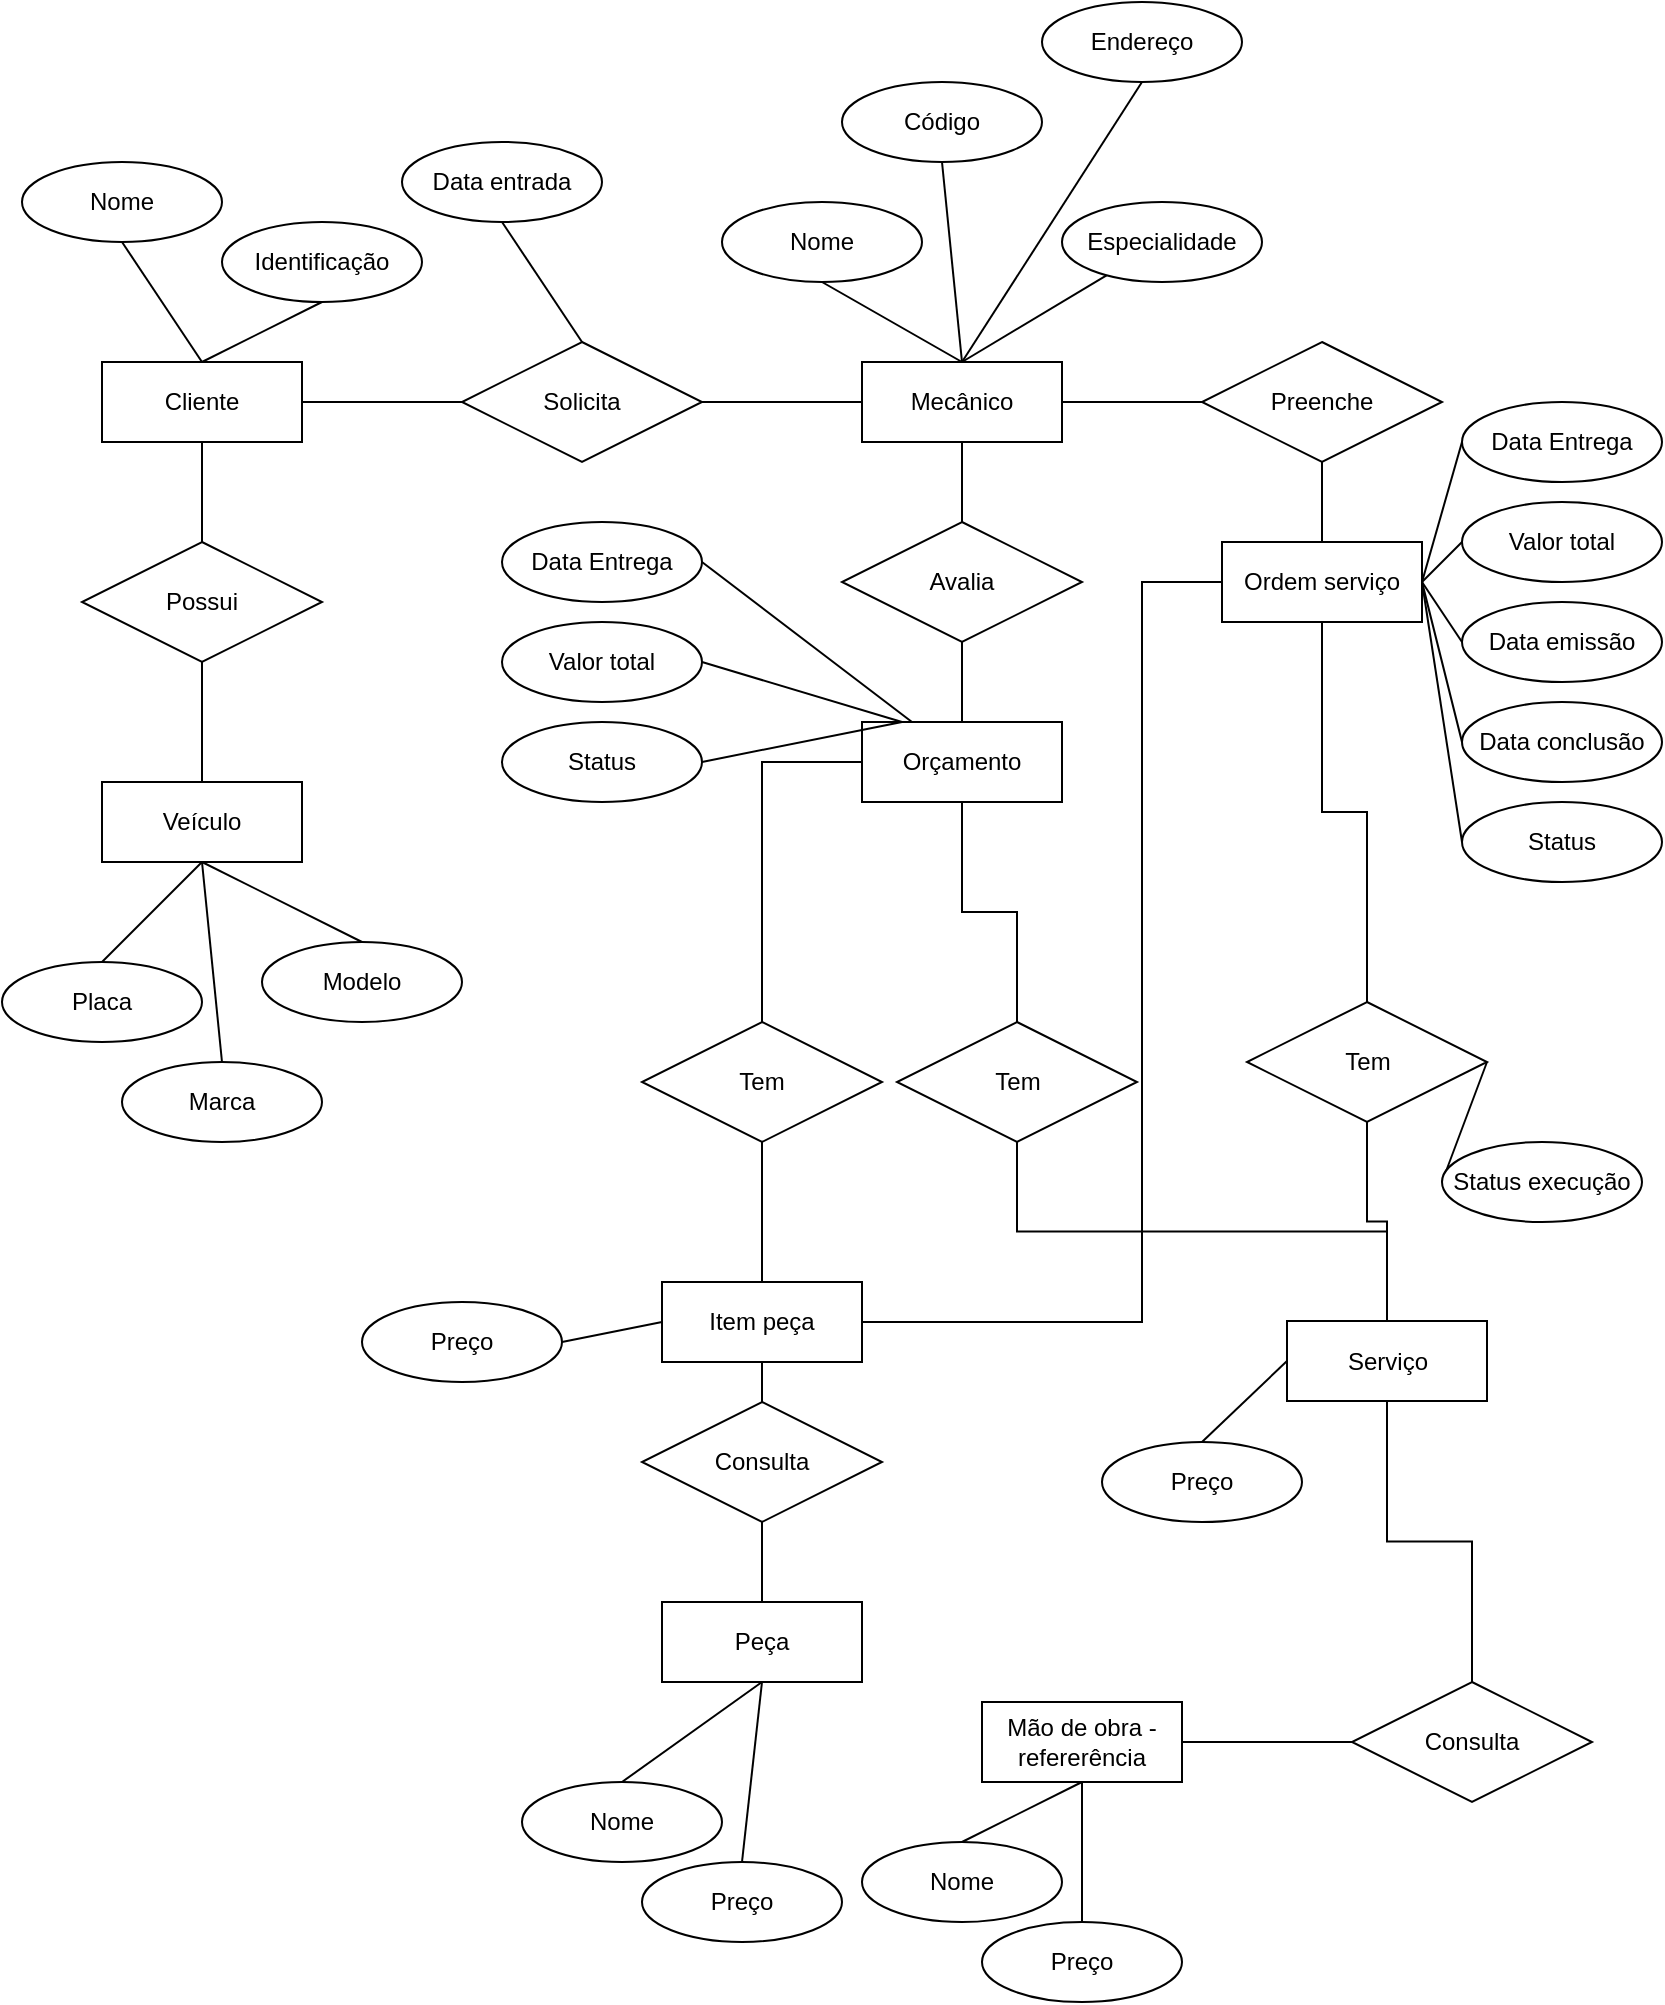 <mxfile version="20.3.3" type="device"><diagram id="R2lEEEUBdFMjLlhIrx00" name="Page-1"><mxGraphModel dx="1038" dy="536" grid="1" gridSize="10" guides="1" tooltips="1" connect="1" arrows="1" fold="1" page="1" pageScale="1" pageWidth="850" pageHeight="1100" math="0" shadow="0" extFonts="Permanent Marker^https://fonts.googleapis.com/css?family=Permanent+Marker"><root><mxCell id="0"/><mxCell id="1" parent="0"/><mxCell id="s8jW-OHRaYfjpsG_a97P-110" style="edgeStyle=orthogonalEdgeStyle;rounded=0;orthogonalLoop=1;jettySize=auto;html=1;exitX=0.5;exitY=1;exitDx=0;exitDy=0;entryX=0.5;entryY=0;entryDx=0;entryDy=0;endArrow=none;endFill=0;" edge="1" parent="1" source="s8jW-OHRaYfjpsG_a97P-1" target="s8jW-OHRaYfjpsG_a97P-109"><mxGeometry relative="1" as="geometry"/></mxCell><mxCell id="s8jW-OHRaYfjpsG_a97P-1" value="Ordem serviço" style="whiteSpace=wrap;html=1;align=center;" vertex="1" parent="1"><mxGeometry x="620" y="290" width="100" height="40" as="geometry"/></mxCell><mxCell id="s8jW-OHRaYfjpsG_a97P-10" style="edgeStyle=orthogonalEdgeStyle;rounded=0;orthogonalLoop=1;jettySize=auto;html=1;exitX=0.5;exitY=1;exitDx=0;exitDy=0;endArrow=none;endFill=0;" edge="1" parent="1" source="s8jW-OHRaYfjpsG_a97P-2" target="s8jW-OHRaYfjpsG_a97P-9"><mxGeometry relative="1" as="geometry"/></mxCell><mxCell id="s8jW-OHRaYfjpsG_a97P-14" style="edgeStyle=orthogonalEdgeStyle;rounded=0;orthogonalLoop=1;jettySize=auto;html=1;exitX=1;exitY=0.5;exitDx=0;exitDy=0;entryX=0;entryY=0.5;entryDx=0;entryDy=0;endArrow=none;endFill=0;" edge="1" parent="1" source="s8jW-OHRaYfjpsG_a97P-2" target="s8jW-OHRaYfjpsG_a97P-13"><mxGeometry relative="1" as="geometry"/></mxCell><mxCell id="s8jW-OHRaYfjpsG_a97P-2" value="Cliente" style="whiteSpace=wrap;html=1;align=center;" vertex="1" parent="1"><mxGeometry x="60" y="200" width="100" height="40" as="geometry"/></mxCell><mxCell id="s8jW-OHRaYfjpsG_a97P-28" style="edgeStyle=orthogonalEdgeStyle;rounded=0;orthogonalLoop=1;jettySize=auto;html=1;exitX=1;exitY=0.5;exitDx=0;exitDy=0;entryX=0;entryY=0.5;entryDx=0;entryDy=0;endArrow=none;endFill=0;" edge="1" parent="1" source="s8jW-OHRaYfjpsG_a97P-3" target="s8jW-OHRaYfjpsG_a97P-27"><mxGeometry relative="1" as="geometry"/></mxCell><mxCell id="s8jW-OHRaYfjpsG_a97P-3" value="Mecânico" style="whiteSpace=wrap;html=1;align=center;" vertex="1" parent="1"><mxGeometry x="440" y="200" width="100" height="40" as="geometry"/></mxCell><mxCell id="s8jW-OHRaYfjpsG_a97P-90" style="edgeStyle=orthogonalEdgeStyle;rounded=0;orthogonalLoop=1;jettySize=auto;html=1;endArrow=none;endFill=0;entryX=0;entryY=0.5;entryDx=0;entryDy=0;" edge="1" parent="1" source="s8jW-OHRaYfjpsG_a97P-6" target="s8jW-OHRaYfjpsG_a97P-1"><mxGeometry relative="1" as="geometry"><mxPoint x="600" y="370" as="targetPoint"/><Array as="points"><mxPoint x="580" y="680"/><mxPoint x="580" y="310"/></Array></mxGeometry></mxCell><mxCell id="s8jW-OHRaYfjpsG_a97P-6" value="Item peça" style="whiteSpace=wrap;html=1;align=center;" vertex="1" parent="1"><mxGeometry x="340" y="660" width="100" height="40" as="geometry"/></mxCell><mxCell id="s8jW-OHRaYfjpsG_a97P-93" style="edgeStyle=orthogonalEdgeStyle;rounded=0;orthogonalLoop=1;jettySize=auto;html=1;exitX=0.5;exitY=1;exitDx=0;exitDy=0;entryX=0.5;entryY=0;entryDx=0;entryDy=0;endArrow=none;endFill=0;" edge="1" parent="1" source="s8jW-OHRaYfjpsG_a97P-7" target="s8jW-OHRaYfjpsG_a97P-35"><mxGeometry relative="1" as="geometry"/></mxCell><mxCell id="s8jW-OHRaYfjpsG_a97P-7" value="Serviço" style="whiteSpace=wrap;html=1;align=center;" vertex="1" parent="1"><mxGeometry x="652.5" y="679.5" width="100" height="40" as="geometry"/></mxCell><mxCell id="s8jW-OHRaYfjpsG_a97P-8" value="Veículo" style="whiteSpace=wrap;html=1;align=center;" vertex="1" parent="1"><mxGeometry x="60" y="410" width="100" height="40" as="geometry"/></mxCell><mxCell id="s8jW-OHRaYfjpsG_a97P-11" style="edgeStyle=orthogonalEdgeStyle;rounded=0;orthogonalLoop=1;jettySize=auto;html=1;exitX=0.5;exitY=1;exitDx=0;exitDy=0;entryX=0.5;entryY=0;entryDx=0;entryDy=0;endArrow=none;endFill=0;" edge="1" parent="1" source="s8jW-OHRaYfjpsG_a97P-9" target="s8jW-OHRaYfjpsG_a97P-8"><mxGeometry relative="1" as="geometry"/></mxCell><mxCell id="s8jW-OHRaYfjpsG_a97P-9" value="Possui" style="shape=rhombus;perimeter=rhombusPerimeter;whiteSpace=wrap;html=1;align=center;" vertex="1" parent="1"><mxGeometry x="50" y="290" width="120" height="60" as="geometry"/></mxCell><mxCell id="s8jW-OHRaYfjpsG_a97P-15" style="edgeStyle=orthogonalEdgeStyle;rounded=0;orthogonalLoop=1;jettySize=auto;html=1;exitX=1;exitY=0.5;exitDx=0;exitDy=0;endArrow=none;endFill=0;" edge="1" parent="1" source="s8jW-OHRaYfjpsG_a97P-13" target="s8jW-OHRaYfjpsG_a97P-3"><mxGeometry relative="1" as="geometry"/></mxCell><mxCell id="s8jW-OHRaYfjpsG_a97P-13" value="Solicita" style="shape=rhombus;perimeter=rhombusPerimeter;whiteSpace=wrap;html=1;align=center;" vertex="1" parent="1"><mxGeometry x="240" y="190" width="120" height="60" as="geometry"/></mxCell><mxCell id="s8jW-OHRaYfjpsG_a97P-17" style="edgeStyle=orthogonalEdgeStyle;rounded=0;orthogonalLoop=1;jettySize=auto;html=1;exitX=0.5;exitY=0;exitDx=0;exitDy=0;entryX=0.5;entryY=1;entryDx=0;entryDy=0;endArrow=none;endFill=0;" edge="1" parent="1" source="s8jW-OHRaYfjpsG_a97P-16" target="s8jW-OHRaYfjpsG_a97P-3"><mxGeometry relative="1" as="geometry"/></mxCell><mxCell id="s8jW-OHRaYfjpsG_a97P-83" style="edgeStyle=orthogonalEdgeStyle;rounded=0;orthogonalLoop=1;jettySize=auto;html=1;exitX=0.5;exitY=1;exitDx=0;exitDy=0;entryX=0.5;entryY=0;entryDx=0;entryDy=0;endArrow=none;endFill=0;" edge="1" parent="1" source="s8jW-OHRaYfjpsG_a97P-16" target="s8jW-OHRaYfjpsG_a97P-80"><mxGeometry relative="1" as="geometry"/></mxCell><mxCell id="s8jW-OHRaYfjpsG_a97P-16" value="Avalia" style="shape=rhombus;perimeter=rhombusPerimeter;whiteSpace=wrap;html=1;align=center;" vertex="1" parent="1"><mxGeometry x="430" y="280" width="120" height="60" as="geometry"/></mxCell><mxCell id="s8jW-OHRaYfjpsG_a97P-25" style="edgeStyle=orthogonalEdgeStyle;rounded=0;orthogonalLoop=1;jettySize=auto;html=1;exitX=0.5;exitY=1;exitDx=0;exitDy=0;entryX=0.5;entryY=0;entryDx=0;entryDy=0;endArrow=none;endFill=0;" edge="1" parent="1" source="s8jW-OHRaYfjpsG_a97P-21" target="s8jW-OHRaYfjpsG_a97P-6"><mxGeometry relative="1" as="geometry"/></mxCell><mxCell id="s8jW-OHRaYfjpsG_a97P-21" value="Tem" style="shape=rhombus;perimeter=rhombusPerimeter;whiteSpace=wrap;html=1;align=center;" vertex="1" parent="1"><mxGeometry x="330" y="530" width="120" height="60" as="geometry"/></mxCell><mxCell id="s8jW-OHRaYfjpsG_a97P-29" style="edgeStyle=orthogonalEdgeStyle;rounded=0;orthogonalLoop=1;jettySize=auto;html=1;exitX=0.5;exitY=1;exitDx=0;exitDy=0;entryX=0.5;entryY=0;entryDx=0;entryDy=0;endArrow=none;endFill=0;" edge="1" parent="1" source="s8jW-OHRaYfjpsG_a97P-27" target="s8jW-OHRaYfjpsG_a97P-1"><mxGeometry relative="1" as="geometry"/></mxCell><mxCell id="s8jW-OHRaYfjpsG_a97P-27" value="Preenche" style="shape=rhombus;perimeter=rhombusPerimeter;whiteSpace=wrap;html=1;align=center;" vertex="1" parent="1"><mxGeometry x="610" y="190" width="120" height="60" as="geometry"/></mxCell><mxCell id="s8jW-OHRaYfjpsG_a97P-36" style="edgeStyle=orthogonalEdgeStyle;rounded=0;orthogonalLoop=1;jettySize=auto;html=1;exitX=1;exitY=0.5;exitDx=0;exitDy=0;entryX=0;entryY=0.5;entryDx=0;entryDy=0;endArrow=none;endFill=0;" edge="1" parent="1" source="s8jW-OHRaYfjpsG_a97P-30" target="s8jW-OHRaYfjpsG_a97P-35"><mxGeometry relative="1" as="geometry"/></mxCell><mxCell id="s8jW-OHRaYfjpsG_a97P-30" value="Mão de obra - refererência" style="whiteSpace=wrap;html=1;align=center;" vertex="1" parent="1"><mxGeometry x="500" y="870" width="100" height="40" as="geometry"/></mxCell><mxCell id="s8jW-OHRaYfjpsG_a97P-31" value="Peça" style="whiteSpace=wrap;html=1;align=center;" vertex="1" parent="1"><mxGeometry x="340" y="820" width="100" height="40" as="geometry"/></mxCell><mxCell id="s8jW-OHRaYfjpsG_a97P-33" style="edgeStyle=orthogonalEdgeStyle;rounded=0;orthogonalLoop=1;jettySize=auto;html=1;exitX=0.5;exitY=0;exitDx=0;exitDy=0;entryX=0.5;entryY=1;entryDx=0;entryDy=0;endArrow=none;endFill=0;" edge="1" parent="1" source="s8jW-OHRaYfjpsG_a97P-32" target="s8jW-OHRaYfjpsG_a97P-6"><mxGeometry relative="1" as="geometry"/></mxCell><mxCell id="s8jW-OHRaYfjpsG_a97P-34" style="edgeStyle=orthogonalEdgeStyle;rounded=0;orthogonalLoop=1;jettySize=auto;html=1;exitX=0.5;exitY=1;exitDx=0;exitDy=0;endArrow=none;endFill=0;" edge="1" parent="1" source="s8jW-OHRaYfjpsG_a97P-32" target="s8jW-OHRaYfjpsG_a97P-31"><mxGeometry relative="1" as="geometry"/></mxCell><mxCell id="s8jW-OHRaYfjpsG_a97P-32" value="Consulta" style="shape=rhombus;perimeter=rhombusPerimeter;whiteSpace=wrap;html=1;align=center;" vertex="1" parent="1"><mxGeometry x="330" y="720" width="120" height="60" as="geometry"/></mxCell><mxCell id="s8jW-OHRaYfjpsG_a97P-35" value="Consulta" style="shape=rhombus;perimeter=rhombusPerimeter;whiteSpace=wrap;html=1;align=center;" vertex="1" parent="1"><mxGeometry x="685" y="860" width="120" height="60" as="geometry"/></mxCell><mxCell id="s8jW-OHRaYfjpsG_a97P-45" style="rounded=0;orthogonalLoop=1;jettySize=auto;html=1;exitX=0.5;exitY=1;exitDx=0;exitDy=0;endArrow=none;endFill=0;entryX=0.5;entryY=0;entryDx=0;entryDy=0;" edge="1" parent="1" source="s8jW-OHRaYfjpsG_a97P-38" target="s8jW-OHRaYfjpsG_a97P-2"><mxGeometry relative="1" as="geometry"><mxPoint x="100" y="180" as="targetPoint"/></mxGeometry></mxCell><mxCell id="s8jW-OHRaYfjpsG_a97P-38" value="Nome" style="ellipse;whiteSpace=wrap;html=1;align=center;" vertex="1" parent="1"><mxGeometry x="20" y="100" width="100" height="40" as="geometry"/></mxCell><mxCell id="s8jW-OHRaYfjpsG_a97P-46" style="edgeStyle=none;rounded=0;orthogonalLoop=1;jettySize=auto;html=1;exitX=0.5;exitY=1;exitDx=0;exitDy=0;endArrow=none;endFill=0;" edge="1" parent="1" source="s8jW-OHRaYfjpsG_a97P-39"><mxGeometry relative="1" as="geometry"><mxPoint x="110" y="200" as="targetPoint"/></mxGeometry></mxCell><mxCell id="s8jW-OHRaYfjpsG_a97P-39" value="Identificação" style="ellipse;whiteSpace=wrap;html=1;align=center;" vertex="1" parent="1"><mxGeometry x="120" y="130" width="100" height="40" as="geometry"/></mxCell><mxCell id="s8jW-OHRaYfjpsG_a97P-48" style="edgeStyle=none;rounded=0;orthogonalLoop=1;jettySize=auto;html=1;exitX=0.5;exitY=0;exitDx=0;exitDy=0;entryX=0.5;entryY=1;entryDx=0;entryDy=0;endArrow=none;endFill=0;" edge="1" parent="1" source="s8jW-OHRaYfjpsG_a97P-47" target="s8jW-OHRaYfjpsG_a97P-8"><mxGeometry relative="1" as="geometry"/></mxCell><mxCell id="s8jW-OHRaYfjpsG_a97P-47" value="Placa" style="ellipse;whiteSpace=wrap;html=1;align=center;" vertex="1" parent="1"><mxGeometry x="10" y="500" width="100" height="40" as="geometry"/></mxCell><mxCell id="s8jW-OHRaYfjpsG_a97P-50" style="edgeStyle=none;rounded=0;orthogonalLoop=1;jettySize=auto;html=1;exitX=0.5;exitY=0;exitDx=0;exitDy=0;endArrow=none;endFill=0;" edge="1" parent="1" source="s8jW-OHRaYfjpsG_a97P-49"><mxGeometry relative="1" as="geometry"><mxPoint x="110" y="450" as="targetPoint"/></mxGeometry></mxCell><mxCell id="s8jW-OHRaYfjpsG_a97P-49" value="Marca" style="ellipse;whiteSpace=wrap;html=1;align=center;" vertex="1" parent="1"><mxGeometry x="70" y="550" width="100" height="40" as="geometry"/></mxCell><mxCell id="s8jW-OHRaYfjpsG_a97P-52" style="edgeStyle=none;rounded=0;orthogonalLoop=1;jettySize=auto;html=1;exitX=0.5;exitY=0;exitDx=0;exitDy=0;entryX=0.5;entryY=1;entryDx=0;entryDy=0;endArrow=none;endFill=0;" edge="1" parent="1" source="s8jW-OHRaYfjpsG_a97P-51" target="s8jW-OHRaYfjpsG_a97P-8"><mxGeometry relative="1" as="geometry"/></mxCell><mxCell id="s8jW-OHRaYfjpsG_a97P-51" value="Modelo" style="ellipse;whiteSpace=wrap;html=1;align=center;" vertex="1" parent="1"><mxGeometry x="140" y="490" width="100" height="40" as="geometry"/></mxCell><mxCell id="s8jW-OHRaYfjpsG_a97P-55" style="edgeStyle=none;rounded=0;orthogonalLoop=1;jettySize=auto;html=1;exitX=0.5;exitY=1;exitDx=0;exitDy=0;entryX=0.5;entryY=0;entryDx=0;entryDy=0;endArrow=none;endFill=0;" edge="1" parent="1" source="s8jW-OHRaYfjpsG_a97P-54" target="s8jW-OHRaYfjpsG_a97P-13"><mxGeometry relative="1" as="geometry"/></mxCell><mxCell id="s8jW-OHRaYfjpsG_a97P-54" value="Data entrada" style="ellipse;whiteSpace=wrap;html=1;align=center;" vertex="1" parent="1"><mxGeometry x="210" y="90" width="100" height="40" as="geometry"/></mxCell><mxCell id="s8jW-OHRaYfjpsG_a97P-60" style="edgeStyle=none;rounded=0;orthogonalLoop=1;jettySize=auto;html=1;exitX=0.5;exitY=1;exitDx=0;exitDy=0;endArrow=none;endFill=0;" edge="1" parent="1" source="s8jW-OHRaYfjpsG_a97P-56"><mxGeometry relative="1" as="geometry"><mxPoint x="490" y="200" as="targetPoint"/></mxGeometry></mxCell><mxCell id="s8jW-OHRaYfjpsG_a97P-56" value="Código" style="ellipse;whiteSpace=wrap;html=1;align=center;" vertex="1" parent="1"><mxGeometry x="430" y="60" width="100" height="40" as="geometry"/></mxCell><mxCell id="s8jW-OHRaYfjpsG_a97P-59" style="edgeStyle=none;rounded=0;orthogonalLoop=1;jettySize=auto;html=1;exitX=0.5;exitY=1;exitDx=0;exitDy=0;entryX=0.5;entryY=0;entryDx=0;entryDy=0;endArrow=none;endFill=0;" edge="1" parent="1" source="s8jW-OHRaYfjpsG_a97P-57" target="s8jW-OHRaYfjpsG_a97P-3"><mxGeometry relative="1" as="geometry"/></mxCell><mxCell id="s8jW-OHRaYfjpsG_a97P-57" value="Nome" style="ellipse;whiteSpace=wrap;html=1;align=center;" vertex="1" parent="1"><mxGeometry x="370" y="120" width="100" height="40" as="geometry"/></mxCell><mxCell id="s8jW-OHRaYfjpsG_a97P-61" style="edgeStyle=none;rounded=0;orthogonalLoop=1;jettySize=auto;html=1;exitX=0.5;exitY=1;exitDx=0;exitDy=0;endArrow=none;endFill=0;" edge="1" parent="1" source="s8jW-OHRaYfjpsG_a97P-58"><mxGeometry relative="1" as="geometry"><mxPoint x="490" y="200" as="targetPoint"/></mxGeometry></mxCell><mxCell id="s8jW-OHRaYfjpsG_a97P-58" value="Endereço" style="ellipse;whiteSpace=wrap;html=1;align=center;" vertex="1" parent="1"><mxGeometry x="530" y="20" width="100" height="40" as="geometry"/></mxCell><mxCell id="s8jW-OHRaYfjpsG_a97P-64" style="edgeStyle=none;rounded=0;orthogonalLoop=1;jettySize=auto;html=1;entryX=0.5;entryY=0;entryDx=0;entryDy=0;endArrow=none;endFill=0;" edge="1" parent="1" source="s8jW-OHRaYfjpsG_a97P-62" target="s8jW-OHRaYfjpsG_a97P-3"><mxGeometry relative="1" as="geometry"/></mxCell><mxCell id="s8jW-OHRaYfjpsG_a97P-62" value="Especialidade" style="ellipse;whiteSpace=wrap;html=1;align=center;" vertex="1" parent="1"><mxGeometry x="540" y="120" width="100" height="40" as="geometry"/></mxCell><mxCell id="s8jW-OHRaYfjpsG_a97P-104" style="edgeStyle=none;rounded=0;orthogonalLoop=1;jettySize=auto;html=1;exitX=0;exitY=0.5;exitDx=0;exitDy=0;entryX=1;entryY=0.5;entryDx=0;entryDy=0;endArrow=none;endFill=0;" edge="1" parent="1" source="s8jW-OHRaYfjpsG_a97P-65" target="s8jW-OHRaYfjpsG_a97P-1"><mxGeometry relative="1" as="geometry"/></mxCell><mxCell id="s8jW-OHRaYfjpsG_a97P-65" value="&lt;div&gt;Data Entrega&lt;/div&gt;" style="ellipse;whiteSpace=wrap;html=1;align=center;" vertex="1" parent="1"><mxGeometry x="740" y="220" width="100" height="40" as="geometry"/></mxCell><mxCell id="s8jW-OHRaYfjpsG_a97P-72" style="edgeStyle=none;rounded=0;orthogonalLoop=1;jettySize=auto;html=1;exitX=0.5;exitY=0;exitDx=0;exitDy=0;entryX=0.5;entryY=1;entryDx=0;entryDy=0;endArrow=none;endFill=0;" edge="1" parent="1" source="s8jW-OHRaYfjpsG_a97P-66" target="s8jW-OHRaYfjpsG_a97P-30"><mxGeometry relative="1" as="geometry"/></mxCell><mxCell id="s8jW-OHRaYfjpsG_a97P-66" value="Nome" style="ellipse;whiteSpace=wrap;html=1;align=center;" vertex="1" parent="1"><mxGeometry x="440" y="940" width="100" height="40" as="geometry"/></mxCell><mxCell id="s8jW-OHRaYfjpsG_a97P-73" style="edgeStyle=none;rounded=0;orthogonalLoop=1;jettySize=auto;html=1;endArrow=none;endFill=0;" edge="1" parent="1" source="s8jW-OHRaYfjpsG_a97P-67"><mxGeometry relative="1" as="geometry"><mxPoint x="550" y="910" as="targetPoint"/></mxGeometry></mxCell><mxCell id="s8jW-OHRaYfjpsG_a97P-67" value="Preço" style="ellipse;whiteSpace=wrap;html=1;align=center;" vertex="1" parent="1"><mxGeometry x="500" y="980" width="100" height="40" as="geometry"/></mxCell><mxCell id="s8jW-OHRaYfjpsG_a97P-76" style="edgeStyle=none;rounded=0;orthogonalLoop=1;jettySize=auto;html=1;exitX=0.5;exitY=0;exitDx=0;exitDy=0;entryX=0.5;entryY=1;entryDx=0;entryDy=0;endArrow=none;endFill=0;" edge="1" parent="1" source="s8jW-OHRaYfjpsG_a97P-74" target="s8jW-OHRaYfjpsG_a97P-31"><mxGeometry relative="1" as="geometry"/></mxCell><mxCell id="s8jW-OHRaYfjpsG_a97P-74" value="Nome" style="ellipse;whiteSpace=wrap;html=1;align=center;" vertex="1" parent="1"><mxGeometry x="270" y="910" width="100" height="40" as="geometry"/></mxCell><mxCell id="s8jW-OHRaYfjpsG_a97P-77" style="edgeStyle=none;rounded=0;orthogonalLoop=1;jettySize=auto;html=1;exitX=0.5;exitY=0;exitDx=0;exitDy=0;entryX=0.5;entryY=1;entryDx=0;entryDy=0;endArrow=none;endFill=0;" edge="1" parent="1" source="s8jW-OHRaYfjpsG_a97P-75" target="s8jW-OHRaYfjpsG_a97P-31"><mxGeometry relative="1" as="geometry"/></mxCell><mxCell id="s8jW-OHRaYfjpsG_a97P-75" value="Preço" style="ellipse;whiteSpace=wrap;html=1;align=center;" vertex="1" parent="1"><mxGeometry x="330" y="950" width="100" height="40" as="geometry"/></mxCell><mxCell id="s8jW-OHRaYfjpsG_a97P-89" style="edgeStyle=orthogonalEdgeStyle;rounded=0;orthogonalLoop=1;jettySize=auto;html=1;exitX=0;exitY=0.5;exitDx=0;exitDy=0;entryX=0.5;entryY=0;entryDx=0;entryDy=0;endArrow=none;endFill=0;" edge="1" parent="1" source="s8jW-OHRaYfjpsG_a97P-80" target="s8jW-OHRaYfjpsG_a97P-21"><mxGeometry relative="1" as="geometry"/></mxCell><mxCell id="s8jW-OHRaYfjpsG_a97P-80" value="Orçamento" style="whiteSpace=wrap;html=1;align=center;" vertex="1" parent="1"><mxGeometry x="440" y="380" width="100" height="40" as="geometry"/></mxCell><mxCell id="s8jW-OHRaYfjpsG_a97P-86" style="edgeStyle=orthogonalEdgeStyle;rounded=0;orthogonalLoop=1;jettySize=auto;html=1;exitX=0.5;exitY=1;exitDx=0;exitDy=0;entryX=0.5;entryY=0;entryDx=0;entryDy=0;endArrow=none;endFill=0;" edge="1" parent="1" source="s8jW-OHRaYfjpsG_a97P-82" target="s8jW-OHRaYfjpsG_a97P-7"><mxGeometry relative="1" as="geometry"/></mxCell><mxCell id="s8jW-OHRaYfjpsG_a97P-91" style="edgeStyle=orthogonalEdgeStyle;rounded=0;orthogonalLoop=1;jettySize=auto;html=1;exitX=0.5;exitY=0;exitDx=0;exitDy=0;entryX=0.5;entryY=1;entryDx=0;entryDy=0;endArrow=none;endFill=0;" edge="1" parent="1" source="s8jW-OHRaYfjpsG_a97P-82" target="s8jW-OHRaYfjpsG_a97P-80"><mxGeometry relative="1" as="geometry"/></mxCell><mxCell id="s8jW-OHRaYfjpsG_a97P-82" value="Tem" style="shape=rhombus;perimeter=rhombusPerimeter;whiteSpace=wrap;html=1;align=center;" vertex="1" parent="1"><mxGeometry x="457.5" y="530" width="120" height="60" as="geometry"/></mxCell><mxCell id="s8jW-OHRaYfjpsG_a97P-101" style="rounded=0;orthogonalLoop=1;jettySize=auto;html=1;exitX=1;exitY=0.5;exitDx=0;exitDy=0;entryX=0.25;entryY=0;entryDx=0;entryDy=0;endArrow=none;endFill=0;" edge="1" parent="1" source="s8jW-OHRaYfjpsG_a97P-94" target="s8jW-OHRaYfjpsG_a97P-80"><mxGeometry relative="1" as="geometry"/></mxCell><mxCell id="s8jW-OHRaYfjpsG_a97P-94" value="&lt;div&gt;Data Entrega&lt;/div&gt;" style="ellipse;whiteSpace=wrap;html=1;align=center;" vertex="1" parent="1"><mxGeometry x="260" y="280" width="100" height="40" as="geometry"/></mxCell><mxCell id="s8jW-OHRaYfjpsG_a97P-102" style="edgeStyle=none;rounded=0;orthogonalLoop=1;jettySize=auto;html=1;exitX=1;exitY=0.5;exitDx=0;exitDy=0;endArrow=none;endFill=0;" edge="1" parent="1" source="s8jW-OHRaYfjpsG_a97P-95"><mxGeometry relative="1" as="geometry"><mxPoint x="460" y="380" as="targetPoint"/></mxGeometry></mxCell><mxCell id="s8jW-OHRaYfjpsG_a97P-95" value="Valor total" style="ellipse;whiteSpace=wrap;html=1;align=center;" vertex="1" parent="1"><mxGeometry x="260" y="330" width="100" height="40" as="geometry"/></mxCell><mxCell id="s8jW-OHRaYfjpsG_a97P-105" style="edgeStyle=none;rounded=0;orthogonalLoop=1;jettySize=auto;html=1;exitX=0;exitY=0.5;exitDx=0;exitDy=0;endArrow=none;endFill=0;" edge="1" parent="1" source="s8jW-OHRaYfjpsG_a97P-96"><mxGeometry relative="1" as="geometry"><mxPoint x="720" y="310" as="targetPoint"/></mxGeometry></mxCell><mxCell id="s8jW-OHRaYfjpsG_a97P-96" value="Valor total" style="ellipse;whiteSpace=wrap;html=1;align=center;" vertex="1" parent="1"><mxGeometry x="740" y="270" width="100" height="40" as="geometry"/></mxCell><mxCell id="s8jW-OHRaYfjpsG_a97P-106" style="edgeStyle=none;rounded=0;orthogonalLoop=1;jettySize=auto;html=1;exitX=0;exitY=0.5;exitDx=0;exitDy=0;endArrow=none;endFill=0;" edge="1" parent="1" source="s8jW-OHRaYfjpsG_a97P-97"><mxGeometry relative="1" as="geometry"><mxPoint x="720" y="310" as="targetPoint"/></mxGeometry></mxCell><mxCell id="s8jW-OHRaYfjpsG_a97P-97" value="Data emissão" style="ellipse;whiteSpace=wrap;html=1;align=center;" vertex="1" parent="1"><mxGeometry x="740" y="320" width="100" height="40" as="geometry"/></mxCell><mxCell id="s8jW-OHRaYfjpsG_a97P-107" style="edgeStyle=none;rounded=0;orthogonalLoop=1;jettySize=auto;html=1;exitX=0;exitY=0.5;exitDx=0;exitDy=0;endArrow=none;endFill=0;" edge="1" parent="1" source="s8jW-OHRaYfjpsG_a97P-98"><mxGeometry relative="1" as="geometry"><mxPoint x="720" y="310" as="targetPoint"/></mxGeometry></mxCell><mxCell id="s8jW-OHRaYfjpsG_a97P-98" value="Data conclusão" style="ellipse;whiteSpace=wrap;html=1;align=center;" vertex="1" parent="1"><mxGeometry x="740" y="370" width="100" height="40" as="geometry"/></mxCell><mxCell id="s8jW-OHRaYfjpsG_a97P-108" style="edgeStyle=none;rounded=0;orthogonalLoop=1;jettySize=auto;html=1;exitX=0;exitY=0.5;exitDx=0;exitDy=0;entryX=1;entryY=0.5;entryDx=0;entryDy=0;endArrow=none;endFill=0;" edge="1" parent="1" source="s8jW-OHRaYfjpsG_a97P-99" target="s8jW-OHRaYfjpsG_a97P-1"><mxGeometry relative="1" as="geometry"/></mxCell><mxCell id="s8jW-OHRaYfjpsG_a97P-99" value="Status" style="ellipse;whiteSpace=wrap;html=1;align=center;" vertex="1" parent="1"><mxGeometry x="740" y="420" width="100" height="40" as="geometry"/></mxCell><mxCell id="s8jW-OHRaYfjpsG_a97P-103" style="edgeStyle=none;rounded=0;orthogonalLoop=1;jettySize=auto;html=1;exitX=1;exitY=0.5;exitDx=0;exitDy=0;endArrow=none;endFill=0;" edge="1" parent="1" source="s8jW-OHRaYfjpsG_a97P-100"><mxGeometry relative="1" as="geometry"><mxPoint x="460" y="380" as="targetPoint"/></mxGeometry></mxCell><mxCell id="s8jW-OHRaYfjpsG_a97P-100" value="Status" style="ellipse;whiteSpace=wrap;html=1;align=center;" vertex="1" parent="1"><mxGeometry x="260" y="380" width="100" height="40" as="geometry"/></mxCell><mxCell id="s8jW-OHRaYfjpsG_a97P-111" style="edgeStyle=orthogonalEdgeStyle;rounded=0;orthogonalLoop=1;jettySize=auto;html=1;exitX=0.5;exitY=1;exitDx=0;exitDy=0;entryX=0.5;entryY=0;entryDx=0;entryDy=0;endArrow=none;endFill=0;" edge="1" parent="1" source="s8jW-OHRaYfjpsG_a97P-109" target="s8jW-OHRaYfjpsG_a97P-7"><mxGeometry relative="1" as="geometry"/></mxCell><mxCell id="s8jW-OHRaYfjpsG_a97P-109" value="Tem" style="shape=rhombus;perimeter=rhombusPerimeter;whiteSpace=wrap;html=1;align=center;" vertex="1" parent="1"><mxGeometry x="632.5" y="520" width="120" height="60" as="geometry"/></mxCell><mxCell id="s8jW-OHRaYfjpsG_a97P-113" style="rounded=0;orthogonalLoop=1;jettySize=auto;html=1;exitX=0;exitY=0.5;exitDx=0;exitDy=0;entryX=1;entryY=0.5;entryDx=0;entryDy=0;endArrow=none;endFill=0;" edge="1" parent="1" source="s8jW-OHRaYfjpsG_a97P-112" target="s8jW-OHRaYfjpsG_a97P-109"><mxGeometry relative="1" as="geometry"/></mxCell><mxCell id="s8jW-OHRaYfjpsG_a97P-112" value="Status execução" style="ellipse;whiteSpace=wrap;html=1;align=center;" vertex="1" parent="1"><mxGeometry x="730" y="590" width="100" height="40" as="geometry"/></mxCell><mxCell id="s8jW-OHRaYfjpsG_a97P-115" style="edgeStyle=none;rounded=0;orthogonalLoop=1;jettySize=auto;html=1;exitX=1;exitY=0.5;exitDx=0;exitDy=0;entryX=0;entryY=0.5;entryDx=0;entryDy=0;endArrow=none;endFill=0;" edge="1" parent="1" source="s8jW-OHRaYfjpsG_a97P-114" target="s8jW-OHRaYfjpsG_a97P-6"><mxGeometry relative="1" as="geometry"/></mxCell><mxCell id="s8jW-OHRaYfjpsG_a97P-114" value="Preço" style="ellipse;whiteSpace=wrap;html=1;align=center;" vertex="1" parent="1"><mxGeometry x="190" y="670" width="100" height="40" as="geometry"/></mxCell><mxCell id="s8jW-OHRaYfjpsG_a97P-117" style="edgeStyle=none;rounded=0;orthogonalLoop=1;jettySize=auto;html=1;exitX=0.5;exitY=0;exitDx=0;exitDy=0;entryX=0;entryY=0.5;entryDx=0;entryDy=0;endArrow=none;endFill=0;" edge="1" parent="1" source="s8jW-OHRaYfjpsG_a97P-116" target="s8jW-OHRaYfjpsG_a97P-7"><mxGeometry relative="1" as="geometry"/></mxCell><mxCell id="s8jW-OHRaYfjpsG_a97P-116" value="Preço" style="ellipse;whiteSpace=wrap;html=1;align=center;" vertex="1" parent="1"><mxGeometry x="560" y="740" width="100" height="40" as="geometry"/></mxCell></root></mxGraphModel></diagram></mxfile>